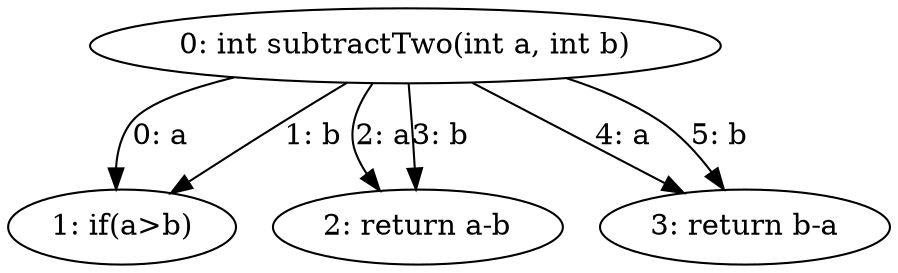 digraph G {
  1 [ label="0: int subtractTwo(int a, int b)" ];
  2 [ label="1: if(a>b)" ];
  3 [ label="2: return a-b" ];
  4 [ label="3: return b-a" ];
  1 -> 2 [ label="0: a" ];
  1 -> 2 [ label="1: b" ];
  1 -> 3 [ label="2: a" ];
  1 -> 3 [ label="3: b" ];
  1 -> 4 [ label="4: a" ];
  1 -> 4 [ label="5: b" ];
}
